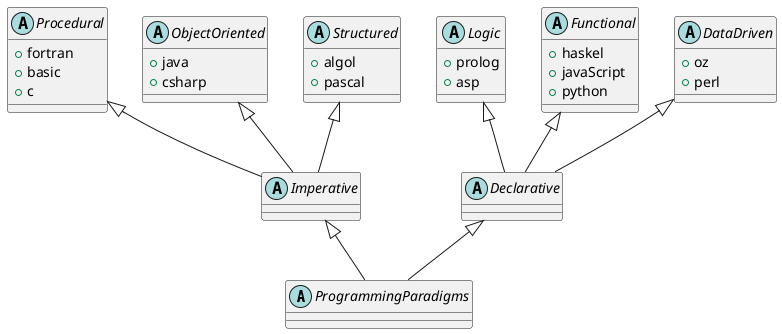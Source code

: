 @startuml

abstract ProgrammingParadigms {}

abstract Imperative{}
abstract Declarative{}

abstract Procedural{
  + fortran
  + basic
  + c
}
abstract ObjectOriented{
  + java
  + csharp
}
abstract Structured{
  + algol
  + pascal
}

abstract Logic{
  + prolog
  + asp
}
abstract Functional{
  + haskel
  + javaScript
  + python
}
abstract DataDriven{
  + oz
  + perl
}

Imperative <|-- ProgrammingParadigms
Declarative <|-- ProgrammingParadigms

Procedural <|-- Imperative
ObjectOriented <|-- Imperative
Structured <|-- Imperative

Logic <|-- Declarative
Functional <|-- Declarative
DataDriven <|-- Declarative

@enduml